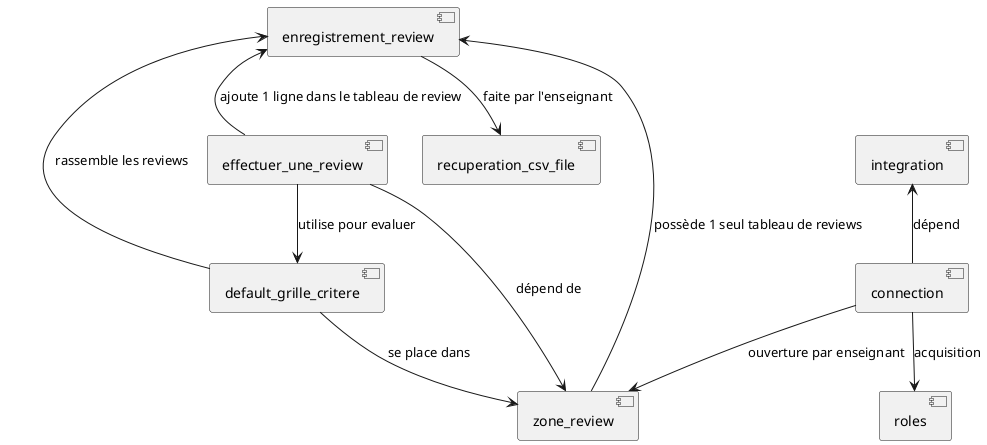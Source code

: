 @startuml

component connection
component default_grille_critere
component effectuer_une_review
component integration
component recuperation_csv_file
component roles
component zone_review
component enregistrement_review

integration <-- connection : dépend
connection --> roles : acquisition
connection --> zone_review : ouverture par enseignant
default_grille_critere --> zone_review : se place dans
effectuer_une_review --> zone_review : dépend de
effectuer_une_review --> default_grille_critere : utilise pour evaluer
enregistrement_review <-- zone_review : possède 1 seul tableau de reviews
enregistrement_review <-- effectuer_une_review : ajoute 1 ligne dans le tableau de review
enregistrement_review <-- default_grille_critere : rassemble les reviews
enregistrement_review --> recuperation_csv_file : faite par l'enseignant

@enduml